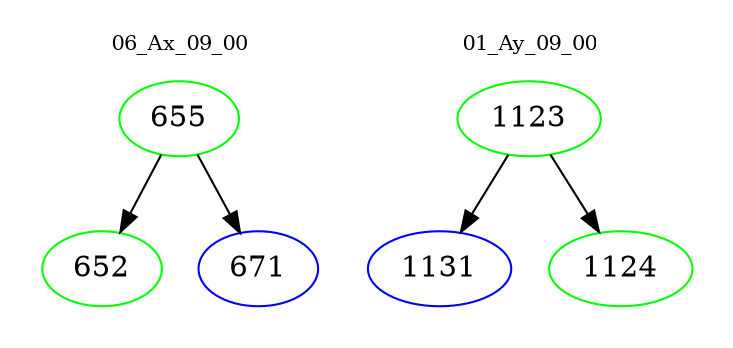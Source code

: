 digraph{
subgraph cluster_0 {
color = white
label = "06_Ax_09_00";
fontsize=10;
T0_655 [label="655", color="green"]
T0_655 -> T0_652 [color="black"]
T0_652 [label="652", color="green"]
T0_655 -> T0_671 [color="black"]
T0_671 [label="671", color="blue"]
}
subgraph cluster_1 {
color = white
label = "01_Ay_09_00";
fontsize=10;
T1_1123 [label="1123", color="green"]
T1_1123 -> T1_1131 [color="black"]
T1_1131 [label="1131", color="blue"]
T1_1123 -> T1_1124 [color="black"]
T1_1124 [label="1124", color="green"]
}
}
